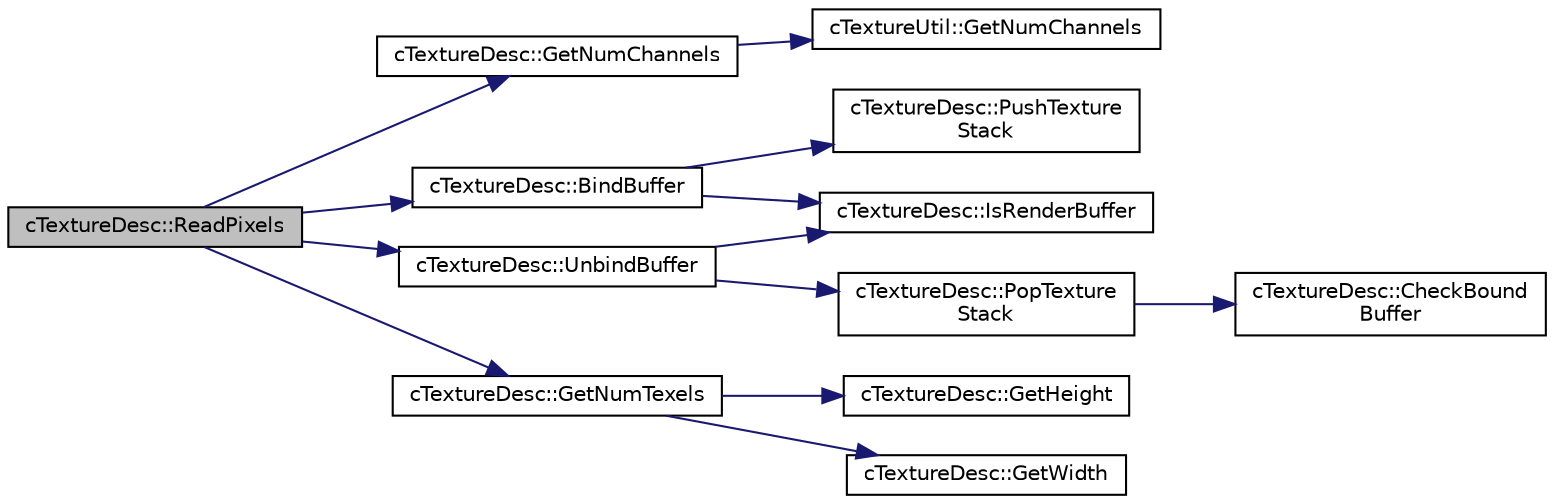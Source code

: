 digraph "cTextureDesc::ReadPixels"
{
 // LATEX_PDF_SIZE
  edge [fontname="Helvetica",fontsize="10",labelfontname="Helvetica",labelfontsize="10"];
  node [fontname="Helvetica",fontsize="10",shape=record];
  rankdir="LR";
  Node1 [label="cTextureDesc::ReadPixels",height=0.2,width=0.4,color="black", fillcolor="grey75", style="filled", fontcolor="black",tooltip=" "];
  Node1 -> Node2 [color="midnightblue",fontsize="10",style="solid",fontname="Helvetica"];
  Node2 [label="cTextureDesc::BindBuffer",height=0.2,width=0.4,color="black", fillcolor="white", style="filled",URL="$classc_texture_desc.html#ac1ac6eeeb4473dbac865d816f7c93c50",tooltip=" "];
  Node2 -> Node3 [color="midnightblue",fontsize="10",style="solid",fontname="Helvetica"];
  Node3 [label="cTextureDesc::IsRenderBuffer",height=0.2,width=0.4,color="black", fillcolor="white", style="filled",URL="$classc_texture_desc.html#a1c1d5f51fc2693d16ddcf85791924167",tooltip=" "];
  Node2 -> Node4 [color="midnightblue",fontsize="10",style="solid",fontname="Helvetica"];
  Node4 [label="cTextureDesc::PushTexture\lStack",height=0.2,width=0.4,color="black", fillcolor="white", style="filled",URL="$classc_texture_desc.html#a40c74d7a901ac00b3f8b692e5a92822a",tooltip=" "];
  Node1 -> Node5 [color="midnightblue",fontsize="10",style="solid",fontname="Helvetica"];
  Node5 [label="cTextureDesc::GetNumChannels",height=0.2,width=0.4,color="black", fillcolor="white", style="filled",URL="$classc_texture_desc.html#abc09742fa8902884938847144b6a0d7a",tooltip=" "];
  Node5 -> Node6 [color="midnightblue",fontsize="10",style="solid",fontname="Helvetica"];
  Node6 [label="cTextureUtil::GetNumChannels",height=0.2,width=0.4,color="black", fillcolor="white", style="filled",URL="$classc_texture_util.html#a96601f87e0c7aa239f7646cd244d5f52",tooltip=" "];
  Node1 -> Node7 [color="midnightblue",fontsize="10",style="solid",fontname="Helvetica"];
  Node7 [label="cTextureDesc::GetNumTexels",height=0.2,width=0.4,color="black", fillcolor="white", style="filled",URL="$classc_texture_desc.html#a1c594a158d3665e3bca742979cd0df7f",tooltip=" "];
  Node7 -> Node8 [color="midnightblue",fontsize="10",style="solid",fontname="Helvetica"];
  Node8 [label="cTextureDesc::GetHeight",height=0.2,width=0.4,color="black", fillcolor="white", style="filled",URL="$classc_texture_desc.html#a6371fd5450c7e072bbc7dc4d19d822d3",tooltip=" "];
  Node7 -> Node9 [color="midnightblue",fontsize="10",style="solid",fontname="Helvetica"];
  Node9 [label="cTextureDesc::GetWidth",height=0.2,width=0.4,color="black", fillcolor="white", style="filled",URL="$classc_texture_desc.html#a893a9a0cabbff33bceee27957521c577",tooltip=" "];
  Node1 -> Node10 [color="midnightblue",fontsize="10",style="solid",fontname="Helvetica"];
  Node10 [label="cTextureDesc::UnbindBuffer",height=0.2,width=0.4,color="black", fillcolor="white", style="filled",URL="$classc_texture_desc.html#ab4290e57055ddb6cdac29d816b4a7e24",tooltip=" "];
  Node10 -> Node3 [color="midnightblue",fontsize="10",style="solid",fontname="Helvetica"];
  Node10 -> Node11 [color="midnightblue",fontsize="10",style="solid",fontname="Helvetica"];
  Node11 [label="cTextureDesc::PopTexture\lStack",height=0.2,width=0.4,color="black", fillcolor="white", style="filled",URL="$classc_texture_desc.html#ac11ae360fce41589a6b3e7748859b4fc",tooltip=" "];
  Node11 -> Node12 [color="midnightblue",fontsize="10",style="solid",fontname="Helvetica"];
  Node12 [label="cTextureDesc::CheckBound\lBuffer",height=0.2,width=0.4,color="black", fillcolor="white", style="filled",URL="$classc_texture_desc.html#a4800e5efb4b03ee8cca18206550455ec",tooltip=" "];
}
